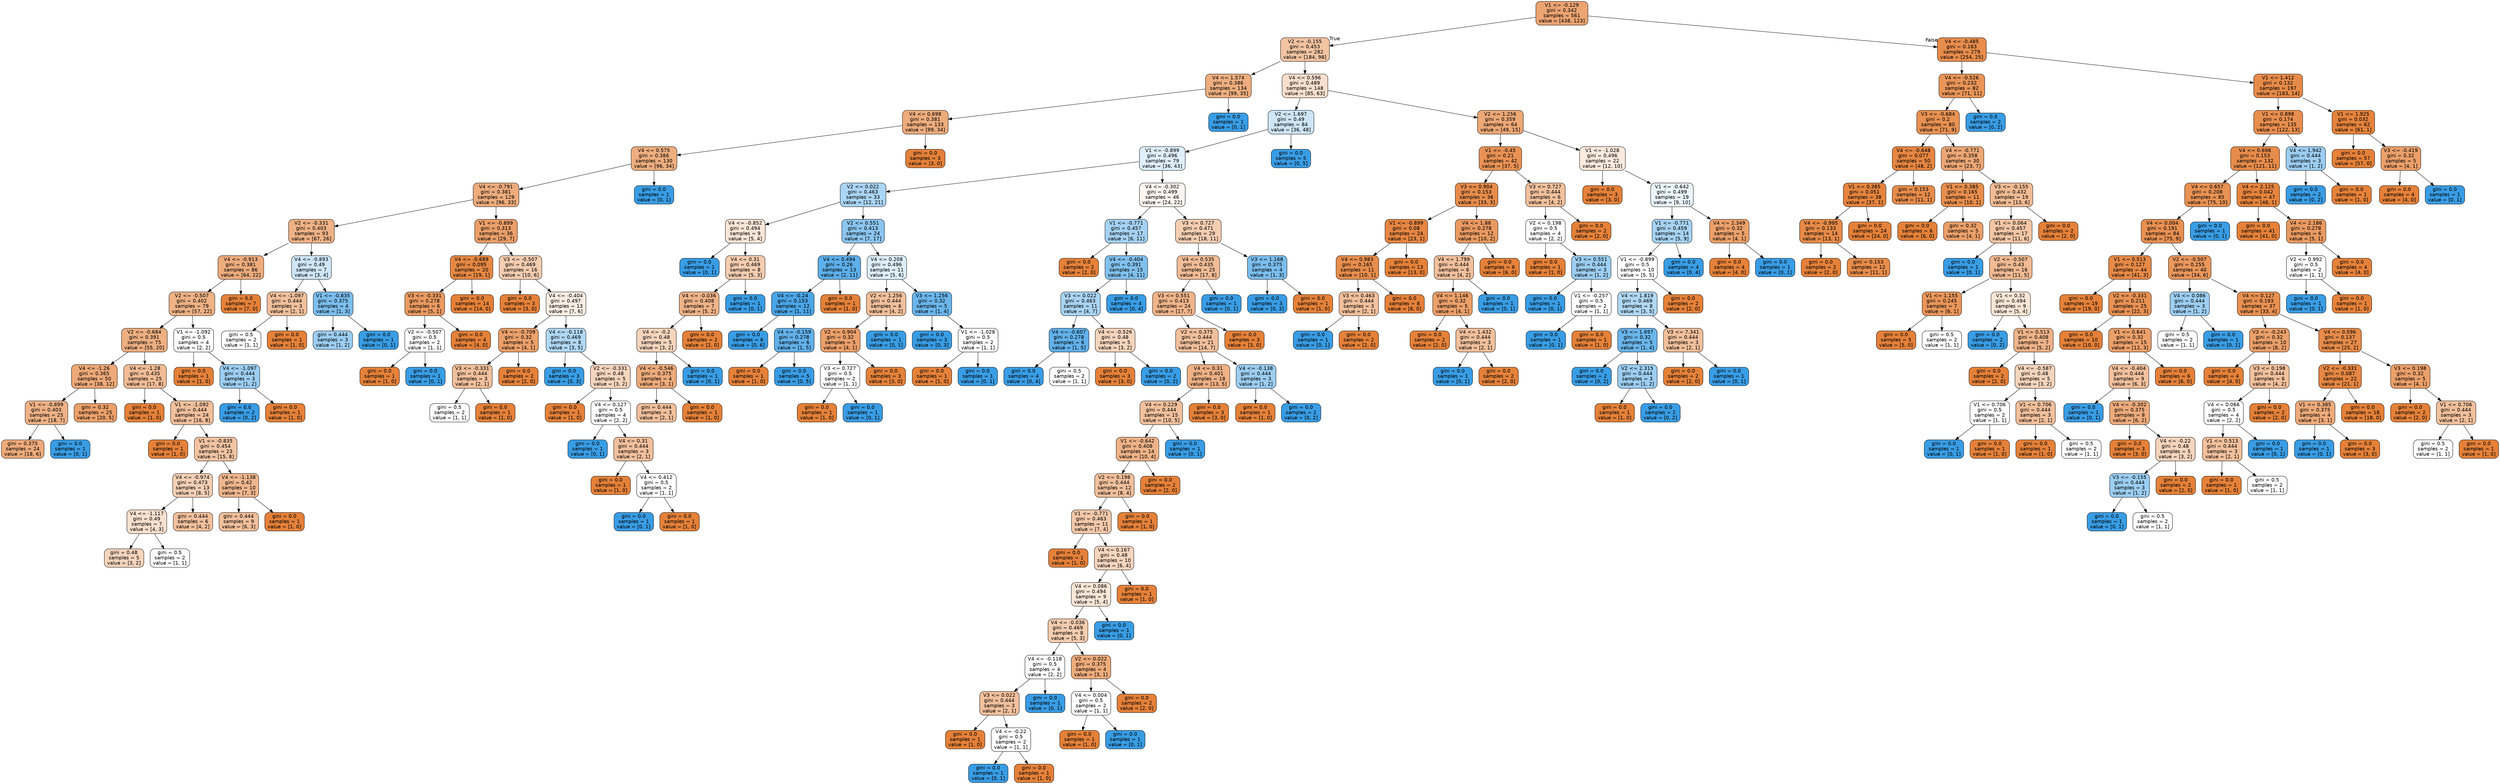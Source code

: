 digraph Tree {
node [shape=box, style="filled, rounded", color="black", fontname="helvetica"] ;
edge [fontname="helvetica"] ;
0 [label="V1 <= -0.129\ngini = 0.342\nsamples = 561\nvalue = [438, 123]", fillcolor="#eca471"] ;
1 [label="V2 <= -0.155\ngini = 0.453\nsamples = 282\nvalue = [184, 98]", fillcolor="#f3c4a2"] ;
0 -> 1 [labeldistance=2.5, labelangle=45, headlabel="True"] ;
2 [label="V4 <= 1.574\ngini = 0.386\nsamples = 134\nvalue = [99, 35]", fillcolor="#eeae7f"] ;
1 -> 2 ;
3 [label="V4 <= 0.698\ngini = 0.381\nsamples = 133\nvalue = [99, 34]", fillcolor="#eeac7d"] ;
2 -> 3 ;
4 [label="V4 <= 0.575\ngini = 0.386\nsamples = 130\nvalue = [96, 34]", fillcolor="#eeae7f"] ;
3 -> 4 ;
5 [label="V4 <= -0.791\ngini = 0.381\nsamples = 129\nvalue = [96, 33]", fillcolor="#eeac7d"] ;
4 -> 5 ;
6 [label="V2 <= -0.331\ngini = 0.403\nsamples = 93\nvalue = [67, 26]", fillcolor="#efb286"] ;
5 -> 6 ;
7 [label="V4 <= -0.913\ngini = 0.381\nsamples = 86\nvalue = [64, 22]", fillcolor="#eeac7d"] ;
6 -> 7 ;
8 [label="V2 <= -0.507\ngini = 0.402\nsamples = 79\nvalue = [57, 22]", fillcolor="#efb285"] ;
7 -> 8 ;
9 [label="V2 <= -0.684\ngini = 0.391\nsamples = 75\nvalue = [55, 20]", fillcolor="#eeaf81"] ;
8 -> 9 ;
10 [label="V4 <= -1.26\ngini = 0.365\nsamples = 50\nvalue = [38, 12]", fillcolor="#eda978"] ;
9 -> 10 ;
11 [label="V1 <= -0.899\ngini = 0.403\nsamples = 25\nvalue = [18, 7]", fillcolor="#efb286"] ;
10 -> 11 ;
12 [label="gini = 0.375\nsamples = 24\nvalue = [18, 6]", fillcolor="#eeab7b"] ;
11 -> 12 ;
13 [label="gini = 0.0\nsamples = 1\nvalue = [0, 1]", fillcolor="#399de5"] ;
11 -> 13 ;
14 [label="gini = 0.32\nsamples = 25\nvalue = [20, 5]", fillcolor="#eca06a"] ;
10 -> 14 ;
15 [label="V4 <= -1.28\ngini = 0.435\nsamples = 25\nvalue = [17, 8]", fillcolor="#f1bc96"] ;
9 -> 15 ;
16 [label="gini = 0.0\nsamples = 1\nvalue = [1, 0]", fillcolor="#e58139"] ;
15 -> 16 ;
17 [label="V1 <= -1.092\ngini = 0.444\nsamples = 24\nvalue = [16, 8]", fillcolor="#f2c09c"] ;
15 -> 17 ;
18 [label="gini = 0.0\nsamples = 1\nvalue = [1, 0]", fillcolor="#e58139"] ;
17 -> 18 ;
19 [label="V1 <= -0.835\ngini = 0.454\nsamples = 23\nvalue = [15, 8]", fillcolor="#f3c4a3"] ;
17 -> 19 ;
20 [label="V4 <= -0.974\ngini = 0.473\nsamples = 13\nvalue = [8, 5]", fillcolor="#f5d0b5"] ;
19 -> 20 ;
21 [label="V4 <= -1.117\ngini = 0.49\nsamples = 7\nvalue = [4, 3]", fillcolor="#f8e0ce"] ;
20 -> 21 ;
22 [label="gini = 0.48\nsamples = 5\nvalue = [3, 2]", fillcolor="#f6d5bd"] ;
21 -> 22 ;
23 [label="gini = 0.5\nsamples = 2\nvalue = [1, 1]", fillcolor="#ffffff"] ;
21 -> 23 ;
24 [label="gini = 0.444\nsamples = 6\nvalue = [4, 2]", fillcolor="#f2c09c"] ;
20 -> 24 ;
25 [label="V4 <= -1.138\ngini = 0.42\nsamples = 10\nvalue = [7, 3]", fillcolor="#f0b78e"] ;
19 -> 25 ;
26 [label="gini = 0.444\nsamples = 9\nvalue = [6, 3]", fillcolor="#f2c09c"] ;
25 -> 26 ;
27 [label="gini = 0.0\nsamples = 1\nvalue = [1, 0]", fillcolor="#e58139"] ;
25 -> 27 ;
28 [label="V1 <= -1.092\ngini = 0.5\nsamples = 4\nvalue = [2, 2]", fillcolor="#ffffff"] ;
8 -> 28 ;
29 [label="gini = 0.0\nsamples = 1\nvalue = [1, 0]", fillcolor="#e58139"] ;
28 -> 29 ;
30 [label="V4 <= -1.097\ngini = 0.444\nsamples = 3\nvalue = [1, 2]", fillcolor="#9ccef2"] ;
28 -> 30 ;
31 [label="gini = 0.0\nsamples = 2\nvalue = [0, 2]", fillcolor="#399de5"] ;
30 -> 31 ;
32 [label="gini = 0.0\nsamples = 1\nvalue = [1, 0]", fillcolor="#e58139"] ;
30 -> 32 ;
33 [label="gini = 0.0\nsamples = 7\nvalue = [7, 0]", fillcolor="#e58139"] ;
7 -> 33 ;
34 [label="V4 <= -0.893\ngini = 0.49\nsamples = 7\nvalue = [3, 4]", fillcolor="#cee6f8"] ;
6 -> 34 ;
35 [label="V4 <= -1.097\ngini = 0.444\nsamples = 3\nvalue = [2, 1]", fillcolor="#f2c09c"] ;
34 -> 35 ;
36 [label="gini = 0.5\nsamples = 2\nvalue = [1, 1]", fillcolor="#ffffff"] ;
35 -> 36 ;
37 [label="gini = 0.0\nsamples = 1\nvalue = [1, 0]", fillcolor="#e58139"] ;
35 -> 37 ;
38 [label="V1 <= -0.835\ngini = 0.375\nsamples = 4\nvalue = [1, 3]", fillcolor="#7bbeee"] ;
34 -> 38 ;
39 [label="gini = 0.444\nsamples = 3\nvalue = [1, 2]", fillcolor="#9ccef2"] ;
38 -> 39 ;
40 [label="gini = 0.0\nsamples = 1\nvalue = [0, 1]", fillcolor="#399de5"] ;
38 -> 40 ;
41 [label="V1 <= -0.899\ngini = 0.313\nsamples = 36\nvalue = [29, 7]", fillcolor="#eb9f69"] ;
5 -> 41 ;
42 [label="V4 <= -0.689\ngini = 0.095\nsamples = 20\nvalue = [19, 1]", fillcolor="#e68843"] ;
41 -> 42 ;
43 [label="V3 <= -0.331\ngini = 0.278\nsamples = 6\nvalue = [5, 1]", fillcolor="#ea9a61"] ;
42 -> 43 ;
44 [label="V2 <= -0.507\ngini = 0.5\nsamples = 2\nvalue = [1, 1]", fillcolor="#ffffff"] ;
43 -> 44 ;
45 [label="gini = 0.0\nsamples = 1\nvalue = [1, 0]", fillcolor="#e58139"] ;
44 -> 45 ;
46 [label="gini = 0.0\nsamples = 1\nvalue = [0, 1]", fillcolor="#399de5"] ;
44 -> 46 ;
47 [label="gini = 0.0\nsamples = 4\nvalue = [4, 0]", fillcolor="#e58139"] ;
43 -> 47 ;
48 [label="gini = 0.0\nsamples = 14\nvalue = [14, 0]", fillcolor="#e58139"] ;
42 -> 48 ;
49 [label="V3 <= -0.507\ngini = 0.469\nsamples = 16\nvalue = [10, 6]", fillcolor="#f5cdb0"] ;
41 -> 49 ;
50 [label="gini = 0.0\nsamples = 3\nvalue = [3, 0]", fillcolor="#e58139"] ;
49 -> 50 ;
51 [label="V4 <= -0.404\ngini = 0.497\nsamples = 13\nvalue = [7, 6]", fillcolor="#fbede3"] ;
49 -> 51 ;
52 [label="V4 <= -0.709\ngini = 0.32\nsamples = 5\nvalue = [4, 1]", fillcolor="#eca06a"] ;
51 -> 52 ;
53 [label="V3 <= -0.331\ngini = 0.444\nsamples = 3\nvalue = [2, 1]", fillcolor="#f2c09c"] ;
52 -> 53 ;
54 [label="gini = 0.5\nsamples = 2\nvalue = [1, 1]", fillcolor="#ffffff"] ;
53 -> 54 ;
55 [label="gini = 0.0\nsamples = 1\nvalue = [1, 0]", fillcolor="#e58139"] ;
53 -> 55 ;
56 [label="gini = 0.0\nsamples = 2\nvalue = [2, 0]", fillcolor="#e58139"] ;
52 -> 56 ;
57 [label="V4 <= -0.118\ngini = 0.469\nsamples = 8\nvalue = [3, 5]", fillcolor="#b0d8f5"] ;
51 -> 57 ;
58 [label="gini = 0.0\nsamples = 3\nvalue = [0, 3]", fillcolor="#399de5"] ;
57 -> 58 ;
59 [label="V2 <= -0.331\ngini = 0.48\nsamples = 5\nvalue = [3, 2]", fillcolor="#f6d5bd"] ;
57 -> 59 ;
60 [label="gini = 0.0\nsamples = 1\nvalue = [1, 0]", fillcolor="#e58139"] ;
59 -> 60 ;
61 [label="V4 <= 0.127\ngini = 0.5\nsamples = 4\nvalue = [2, 2]", fillcolor="#ffffff"] ;
59 -> 61 ;
62 [label="gini = 0.0\nsamples = 1\nvalue = [0, 1]", fillcolor="#399de5"] ;
61 -> 62 ;
63 [label="V4 <= 0.31\ngini = 0.444\nsamples = 3\nvalue = [2, 1]", fillcolor="#f2c09c"] ;
61 -> 63 ;
64 [label="gini = 0.0\nsamples = 1\nvalue = [1, 0]", fillcolor="#e58139"] ;
63 -> 64 ;
65 [label="V4 <= 0.412\ngini = 0.5\nsamples = 2\nvalue = [1, 1]", fillcolor="#ffffff"] ;
63 -> 65 ;
66 [label="gini = 0.0\nsamples = 1\nvalue = [0, 1]", fillcolor="#399de5"] ;
65 -> 66 ;
67 [label="gini = 0.0\nsamples = 1\nvalue = [1, 0]", fillcolor="#e58139"] ;
65 -> 67 ;
68 [label="gini = 0.0\nsamples = 1\nvalue = [0, 1]", fillcolor="#399de5"] ;
4 -> 68 ;
69 [label="gini = 0.0\nsamples = 3\nvalue = [3, 0]", fillcolor="#e58139"] ;
3 -> 69 ;
70 [label="gini = 0.0\nsamples = 1\nvalue = [0, 1]", fillcolor="#399de5"] ;
2 -> 70 ;
71 [label="V4 <= 0.596\ngini = 0.489\nsamples = 148\nvalue = [85, 63]", fillcolor="#f8decc"] ;
1 -> 71 ;
72 [label="V2 <= 1.697\ngini = 0.49\nsamples = 84\nvalue = [36, 48]", fillcolor="#cee6f8"] ;
71 -> 72 ;
73 [label="V1 <= -0.899\ngini = 0.496\nsamples = 79\nvalue = [36, 43]", fillcolor="#dfeffb"] ;
72 -> 73 ;
74 [label="V2 <= 0.022\ngini = 0.463\nsamples = 33\nvalue = [12, 21]", fillcolor="#aad5f4"] ;
73 -> 74 ;
75 [label="V4 <= -0.852\ngini = 0.494\nsamples = 9\nvalue = [5, 4]", fillcolor="#fae6d7"] ;
74 -> 75 ;
76 [label="gini = 0.0\nsamples = 1\nvalue = [0, 1]", fillcolor="#399de5"] ;
75 -> 76 ;
77 [label="V4 <= 0.31\ngini = 0.469\nsamples = 8\nvalue = [5, 3]", fillcolor="#f5cdb0"] ;
75 -> 77 ;
78 [label="V4 <= -0.036\ngini = 0.408\nsamples = 7\nvalue = [5, 2]", fillcolor="#efb388"] ;
77 -> 78 ;
79 [label="V4 <= -0.2\ngini = 0.48\nsamples = 5\nvalue = [3, 2]", fillcolor="#f6d5bd"] ;
78 -> 79 ;
80 [label="V4 <= -0.546\ngini = 0.375\nsamples = 4\nvalue = [3, 1]", fillcolor="#eeab7b"] ;
79 -> 80 ;
81 [label="gini = 0.444\nsamples = 3\nvalue = [2, 1]", fillcolor="#f2c09c"] ;
80 -> 81 ;
82 [label="gini = 0.0\nsamples = 1\nvalue = [1, 0]", fillcolor="#e58139"] ;
80 -> 82 ;
83 [label="gini = 0.0\nsamples = 1\nvalue = [0, 1]", fillcolor="#399de5"] ;
79 -> 83 ;
84 [label="gini = 0.0\nsamples = 2\nvalue = [2, 0]", fillcolor="#e58139"] ;
78 -> 84 ;
85 [label="gini = 0.0\nsamples = 1\nvalue = [0, 1]", fillcolor="#399de5"] ;
77 -> 85 ;
86 [label="V2 <= 0.551\ngini = 0.413\nsamples = 24\nvalue = [7, 17]", fillcolor="#8bc5f0"] ;
74 -> 86 ;
87 [label="V4 <= 0.494\ngini = 0.26\nsamples = 13\nvalue = [2, 11]", fillcolor="#5dafea"] ;
86 -> 87 ;
88 [label="V4 <= -0.24\ngini = 0.153\nsamples = 12\nvalue = [1, 11]", fillcolor="#4ba6e7"] ;
87 -> 88 ;
89 [label="gini = 0.0\nsamples = 6\nvalue = [0, 6]", fillcolor="#399de5"] ;
88 -> 89 ;
90 [label="V4 <= -0.159\ngini = 0.278\nsamples = 6\nvalue = [1, 5]", fillcolor="#61b1ea"] ;
88 -> 90 ;
91 [label="gini = 0.0\nsamples = 1\nvalue = [1, 0]", fillcolor="#e58139"] ;
90 -> 91 ;
92 [label="gini = 0.0\nsamples = 5\nvalue = [0, 5]", fillcolor="#399de5"] ;
90 -> 92 ;
93 [label="gini = 0.0\nsamples = 1\nvalue = [1, 0]", fillcolor="#e58139"] ;
87 -> 93 ;
94 [label="V4 <= 0.208\ngini = 0.496\nsamples = 11\nvalue = [5, 6]", fillcolor="#deeffb"] ;
86 -> 94 ;
95 [label="V2 <= 1.256\ngini = 0.444\nsamples = 6\nvalue = [4, 2]", fillcolor="#f2c09c"] ;
94 -> 95 ;
96 [label="V2 <= 0.904\ngini = 0.32\nsamples = 5\nvalue = [4, 1]", fillcolor="#eca06a"] ;
95 -> 96 ;
97 [label="V3 <= 0.727\ngini = 0.5\nsamples = 2\nvalue = [1, 1]", fillcolor="#ffffff"] ;
96 -> 97 ;
98 [label="gini = 0.0\nsamples = 1\nvalue = [1, 0]", fillcolor="#e58139"] ;
97 -> 98 ;
99 [label="gini = 0.0\nsamples = 1\nvalue = [0, 1]", fillcolor="#399de5"] ;
97 -> 99 ;
100 [label="gini = 0.0\nsamples = 3\nvalue = [3, 0]", fillcolor="#e58139"] ;
96 -> 100 ;
101 [label="gini = 0.0\nsamples = 1\nvalue = [0, 1]", fillcolor="#399de5"] ;
95 -> 101 ;
102 [label="V3 <= 1.256\ngini = 0.32\nsamples = 5\nvalue = [1, 4]", fillcolor="#6ab6ec"] ;
94 -> 102 ;
103 [label="gini = 0.0\nsamples = 3\nvalue = [0, 3]", fillcolor="#399de5"] ;
102 -> 103 ;
104 [label="V1 <= -1.028\ngini = 0.5\nsamples = 2\nvalue = [1, 1]", fillcolor="#ffffff"] ;
102 -> 104 ;
105 [label="gini = 0.0\nsamples = 1\nvalue = [1, 0]", fillcolor="#e58139"] ;
104 -> 105 ;
106 [label="gini = 0.0\nsamples = 1\nvalue = [0, 1]", fillcolor="#399de5"] ;
104 -> 106 ;
107 [label="V4 <= -0.302\ngini = 0.499\nsamples = 46\nvalue = [24, 22]", fillcolor="#fdf5ef"] ;
73 -> 107 ;
108 [label="V1 <= -0.771\ngini = 0.457\nsamples = 17\nvalue = [6, 11]", fillcolor="#a5d2f3"] ;
107 -> 108 ;
109 [label="gini = 0.0\nsamples = 2\nvalue = [2, 0]", fillcolor="#e58139"] ;
108 -> 109 ;
110 [label="V4 <= -0.404\ngini = 0.391\nsamples = 15\nvalue = [4, 11]", fillcolor="#81c1ee"] ;
108 -> 110 ;
111 [label="V3 <= 0.022\ngini = 0.463\nsamples = 11\nvalue = [4, 7]", fillcolor="#aad5f4"] ;
110 -> 111 ;
112 [label="V4 <= -0.607\ngini = 0.278\nsamples = 6\nvalue = [1, 5]", fillcolor="#61b1ea"] ;
111 -> 112 ;
113 [label="gini = 0.0\nsamples = 4\nvalue = [0, 4]", fillcolor="#399de5"] ;
112 -> 113 ;
114 [label="gini = 0.5\nsamples = 2\nvalue = [1, 1]", fillcolor="#ffffff"] ;
112 -> 114 ;
115 [label="V4 <= -0.526\ngini = 0.48\nsamples = 5\nvalue = [3, 2]", fillcolor="#f6d5bd"] ;
111 -> 115 ;
116 [label="gini = 0.0\nsamples = 3\nvalue = [3, 0]", fillcolor="#e58139"] ;
115 -> 116 ;
117 [label="gini = 0.0\nsamples = 2\nvalue = [0, 2]", fillcolor="#399de5"] ;
115 -> 117 ;
118 [label="gini = 0.0\nsamples = 4\nvalue = [0, 4]", fillcolor="#399de5"] ;
110 -> 118 ;
119 [label="V3 <= 0.727\ngini = 0.471\nsamples = 29\nvalue = [18, 11]", fillcolor="#f5ceb2"] ;
107 -> 119 ;
120 [label="V4 <= 0.535\ngini = 0.435\nsamples = 25\nvalue = [17, 8]", fillcolor="#f1bc96"] ;
119 -> 120 ;
121 [label="V3 <= 0.551\ngini = 0.413\nsamples = 24\nvalue = [17, 7]", fillcolor="#f0b58b"] ;
120 -> 121 ;
122 [label="V2 <= 0.375\ngini = 0.444\nsamples = 21\nvalue = [14, 7]", fillcolor="#f2c09c"] ;
121 -> 122 ;
123 [label="V4 <= 0.31\ngini = 0.401\nsamples = 18\nvalue = [13, 5]", fillcolor="#efb185"] ;
122 -> 123 ;
124 [label="V4 <= 0.229\ngini = 0.444\nsamples = 15\nvalue = [10, 5]", fillcolor="#f2c09c"] ;
123 -> 124 ;
125 [label="V1 <= -0.642\ngini = 0.408\nsamples = 14\nvalue = [10, 4]", fillcolor="#efb388"] ;
124 -> 125 ;
126 [label="V2 <= 0.198\ngini = 0.444\nsamples = 12\nvalue = [8, 4]", fillcolor="#f2c09c"] ;
125 -> 126 ;
127 [label="V1 <= -0.771\ngini = 0.463\nsamples = 11\nvalue = [7, 4]", fillcolor="#f4c9aa"] ;
126 -> 127 ;
128 [label="gini = 0.0\nsamples = 1\nvalue = [1, 0]", fillcolor="#e58139"] ;
127 -> 128 ;
129 [label="V4 <= 0.167\ngini = 0.48\nsamples = 10\nvalue = [6, 4]", fillcolor="#f6d5bd"] ;
127 -> 129 ;
130 [label="V4 <= 0.086\ngini = 0.494\nsamples = 9\nvalue = [5, 4]", fillcolor="#fae6d7"] ;
129 -> 130 ;
131 [label="V4 <= -0.036\ngini = 0.469\nsamples = 8\nvalue = [5, 3]", fillcolor="#f5cdb0"] ;
130 -> 131 ;
132 [label="V4 <= -0.118\ngini = 0.5\nsamples = 4\nvalue = [2, 2]", fillcolor="#ffffff"] ;
131 -> 132 ;
133 [label="V3 <= 0.022\ngini = 0.444\nsamples = 3\nvalue = [2, 1]", fillcolor="#f2c09c"] ;
132 -> 133 ;
134 [label="gini = 0.0\nsamples = 1\nvalue = [1, 0]", fillcolor="#e58139"] ;
133 -> 134 ;
135 [label="V4 <= -0.22\ngini = 0.5\nsamples = 2\nvalue = [1, 1]", fillcolor="#ffffff"] ;
133 -> 135 ;
136 [label="gini = 0.0\nsamples = 1\nvalue = [0, 1]", fillcolor="#399de5"] ;
135 -> 136 ;
137 [label="gini = 0.0\nsamples = 1\nvalue = [1, 0]", fillcolor="#e58139"] ;
135 -> 137 ;
138 [label="gini = 0.0\nsamples = 1\nvalue = [0, 1]", fillcolor="#399de5"] ;
132 -> 138 ;
139 [label="V2 <= 0.022\ngini = 0.375\nsamples = 4\nvalue = [3, 1]", fillcolor="#eeab7b"] ;
131 -> 139 ;
140 [label="V4 <= 0.004\ngini = 0.5\nsamples = 2\nvalue = [1, 1]", fillcolor="#ffffff"] ;
139 -> 140 ;
141 [label="gini = 0.0\nsamples = 1\nvalue = [1, 0]", fillcolor="#e58139"] ;
140 -> 141 ;
142 [label="gini = 0.0\nsamples = 1\nvalue = [0, 1]", fillcolor="#399de5"] ;
140 -> 142 ;
143 [label="gini = 0.0\nsamples = 2\nvalue = [2, 0]", fillcolor="#e58139"] ;
139 -> 143 ;
144 [label="gini = 0.0\nsamples = 1\nvalue = [0, 1]", fillcolor="#399de5"] ;
130 -> 144 ;
145 [label="gini = 0.0\nsamples = 1\nvalue = [1, 0]", fillcolor="#e58139"] ;
129 -> 145 ;
146 [label="gini = 0.0\nsamples = 1\nvalue = [1, 0]", fillcolor="#e58139"] ;
126 -> 146 ;
147 [label="gini = 0.0\nsamples = 2\nvalue = [2, 0]", fillcolor="#e58139"] ;
125 -> 147 ;
148 [label="gini = 0.0\nsamples = 1\nvalue = [0, 1]", fillcolor="#399de5"] ;
124 -> 148 ;
149 [label="gini = 0.0\nsamples = 3\nvalue = [3, 0]", fillcolor="#e58139"] ;
123 -> 149 ;
150 [label="V4 <= -0.138\ngini = 0.444\nsamples = 3\nvalue = [1, 2]", fillcolor="#9ccef2"] ;
122 -> 150 ;
151 [label="gini = 0.0\nsamples = 1\nvalue = [1, 0]", fillcolor="#e58139"] ;
150 -> 151 ;
152 [label="gini = 0.0\nsamples = 2\nvalue = [0, 2]", fillcolor="#399de5"] ;
150 -> 152 ;
153 [label="gini = 0.0\nsamples = 3\nvalue = [3, 0]", fillcolor="#e58139"] ;
121 -> 153 ;
154 [label="gini = 0.0\nsamples = 1\nvalue = [0, 1]", fillcolor="#399de5"] ;
120 -> 154 ;
155 [label="V3 <= 1.168\ngini = 0.375\nsamples = 4\nvalue = [1, 3]", fillcolor="#7bbeee"] ;
119 -> 155 ;
156 [label="gini = 0.0\nsamples = 3\nvalue = [0, 3]", fillcolor="#399de5"] ;
155 -> 156 ;
157 [label="gini = 0.0\nsamples = 1\nvalue = [1, 0]", fillcolor="#e58139"] ;
155 -> 157 ;
158 [label="gini = 0.0\nsamples = 5\nvalue = [0, 5]", fillcolor="#399de5"] ;
72 -> 158 ;
159 [label="V2 <= 1.256\ngini = 0.359\nsamples = 64\nvalue = [49, 15]", fillcolor="#eda876"] ;
71 -> 159 ;
160 [label="V1 <= -0.45\ngini = 0.21\nsamples = 42\nvalue = [37, 5]", fillcolor="#e99254"] ;
159 -> 160 ;
161 [label="V3 <= 0.904\ngini = 0.153\nsamples = 36\nvalue = [33, 3]", fillcolor="#e78c4b"] ;
160 -> 161 ;
162 [label="V1 <= -0.899\ngini = 0.08\nsamples = 24\nvalue = [23, 1]", fillcolor="#e68642"] ;
161 -> 162 ;
163 [label="V4 <= 0.983\ngini = 0.165\nsamples = 11\nvalue = [10, 1]", fillcolor="#e88e4d"] ;
162 -> 163 ;
164 [label="V3 <= 0.463\ngini = 0.444\nsamples = 3\nvalue = [2, 1]", fillcolor="#f2c09c"] ;
163 -> 164 ;
165 [label="gini = 0.0\nsamples = 1\nvalue = [0, 1]", fillcolor="#399de5"] ;
164 -> 165 ;
166 [label="gini = 0.0\nsamples = 2\nvalue = [2, 0]", fillcolor="#e58139"] ;
164 -> 166 ;
167 [label="gini = 0.0\nsamples = 8\nvalue = [8, 0]", fillcolor="#e58139"] ;
163 -> 167 ;
168 [label="gini = 0.0\nsamples = 13\nvalue = [13, 0]", fillcolor="#e58139"] ;
162 -> 168 ;
169 [label="V4 <= 1.88\ngini = 0.278\nsamples = 12\nvalue = [10, 2]", fillcolor="#ea9a61"] ;
161 -> 169 ;
170 [label="V4 <= 1.799\ngini = 0.444\nsamples = 6\nvalue = [4, 2]", fillcolor="#f2c09c"] ;
169 -> 170 ;
171 [label="V4 <= 1.146\ngini = 0.32\nsamples = 5\nvalue = [4, 1]", fillcolor="#eca06a"] ;
170 -> 171 ;
172 [label="gini = 0.0\nsamples = 2\nvalue = [2, 0]", fillcolor="#e58139"] ;
171 -> 172 ;
173 [label="V4 <= 1.432\ngini = 0.444\nsamples = 3\nvalue = [2, 1]", fillcolor="#f2c09c"] ;
171 -> 173 ;
174 [label="gini = 0.0\nsamples = 1\nvalue = [0, 1]", fillcolor="#399de5"] ;
173 -> 174 ;
175 [label="gini = 0.0\nsamples = 2\nvalue = [2, 0]", fillcolor="#e58139"] ;
173 -> 175 ;
176 [label="gini = 0.0\nsamples = 1\nvalue = [0, 1]", fillcolor="#399de5"] ;
170 -> 176 ;
177 [label="gini = 0.0\nsamples = 6\nvalue = [6, 0]", fillcolor="#e58139"] ;
169 -> 177 ;
178 [label="V3 <= 0.727\ngini = 0.444\nsamples = 6\nvalue = [4, 2]", fillcolor="#f2c09c"] ;
160 -> 178 ;
179 [label="V2 <= 0.198\ngini = 0.5\nsamples = 4\nvalue = [2, 2]", fillcolor="#ffffff"] ;
178 -> 179 ;
180 [label="gini = 0.0\nsamples = 1\nvalue = [1, 0]", fillcolor="#e58139"] ;
179 -> 180 ;
181 [label="V3 <= 0.551\ngini = 0.444\nsamples = 3\nvalue = [1, 2]", fillcolor="#9ccef2"] ;
179 -> 181 ;
182 [label="gini = 0.0\nsamples = 1\nvalue = [0, 1]", fillcolor="#399de5"] ;
181 -> 182 ;
183 [label="V1 <= -0.257\ngini = 0.5\nsamples = 2\nvalue = [1, 1]", fillcolor="#ffffff"] ;
181 -> 183 ;
184 [label="gini = 0.0\nsamples = 1\nvalue = [0, 1]", fillcolor="#399de5"] ;
183 -> 184 ;
185 [label="gini = 0.0\nsamples = 1\nvalue = [1, 0]", fillcolor="#e58139"] ;
183 -> 185 ;
186 [label="gini = 0.0\nsamples = 2\nvalue = [2, 0]", fillcolor="#e58139"] ;
178 -> 186 ;
187 [label="V1 <= -1.028\ngini = 0.496\nsamples = 22\nvalue = [12, 10]", fillcolor="#fbeade"] ;
159 -> 187 ;
188 [label="gini = 0.0\nsamples = 3\nvalue = [3, 0]", fillcolor="#e58139"] ;
187 -> 188 ;
189 [label="V1 <= -0.642\ngini = 0.499\nsamples = 19\nvalue = [9, 10]", fillcolor="#ebf5fc"] ;
187 -> 189 ;
190 [label="V1 <= -0.771\ngini = 0.459\nsamples = 14\nvalue = [5, 9]", fillcolor="#a7d3f3"] ;
189 -> 190 ;
191 [label="V1 <= -0.899\ngini = 0.5\nsamples = 10\nvalue = [5, 5]", fillcolor="#ffffff"] ;
190 -> 191 ;
192 [label="V4 <= 1.819\ngini = 0.469\nsamples = 8\nvalue = [3, 5]", fillcolor="#b0d8f5"] ;
191 -> 192 ;
193 [label="V3 <= 1.697\ngini = 0.32\nsamples = 5\nvalue = [1, 4]", fillcolor="#6ab6ec"] ;
192 -> 193 ;
194 [label="gini = 0.0\nsamples = 2\nvalue = [0, 2]", fillcolor="#399de5"] ;
193 -> 194 ;
195 [label="V2 <= 2.315\ngini = 0.444\nsamples = 3\nvalue = [1, 2]", fillcolor="#9ccef2"] ;
193 -> 195 ;
196 [label="gini = 0.0\nsamples = 1\nvalue = [1, 0]", fillcolor="#e58139"] ;
195 -> 196 ;
197 [label="gini = 0.0\nsamples = 2\nvalue = [0, 2]", fillcolor="#399de5"] ;
195 -> 197 ;
198 [label="V3 <= 7.341\ngini = 0.444\nsamples = 3\nvalue = [2, 1]", fillcolor="#f2c09c"] ;
192 -> 198 ;
199 [label="gini = 0.0\nsamples = 2\nvalue = [2, 0]", fillcolor="#e58139"] ;
198 -> 199 ;
200 [label="gini = 0.0\nsamples = 1\nvalue = [0, 1]", fillcolor="#399de5"] ;
198 -> 200 ;
201 [label="gini = 0.0\nsamples = 2\nvalue = [2, 0]", fillcolor="#e58139"] ;
191 -> 201 ;
202 [label="gini = 0.0\nsamples = 4\nvalue = [0, 4]", fillcolor="#399de5"] ;
190 -> 202 ;
203 [label="V4 <= 2.349\ngini = 0.32\nsamples = 5\nvalue = [4, 1]", fillcolor="#eca06a"] ;
189 -> 203 ;
204 [label="gini = 0.0\nsamples = 4\nvalue = [4, 0]", fillcolor="#e58139"] ;
203 -> 204 ;
205 [label="gini = 0.0\nsamples = 1\nvalue = [0, 1]", fillcolor="#399de5"] ;
203 -> 205 ;
206 [label="V4 <= -0.485\ngini = 0.163\nsamples = 279\nvalue = [254, 25]", fillcolor="#e88d4c"] ;
0 -> 206 [labeldistance=2.5, labelangle=-45, headlabel="False"] ;
207 [label="V4 <= -0.526\ngini = 0.232\nsamples = 82\nvalue = [71, 11]", fillcolor="#e99558"] ;
206 -> 207 ;
208 [label="V3 <= -0.684\ngini = 0.2\nsamples = 80\nvalue = [71, 9]", fillcolor="#e89152"] ;
207 -> 208 ;
209 [label="V4 <= -0.648\ngini = 0.077\nsamples = 50\nvalue = [48, 2]", fillcolor="#e68641"] ;
208 -> 209 ;
210 [label="V1 <= 0.385\ngini = 0.051\nsamples = 38\nvalue = [37, 1]", fillcolor="#e6843e"] ;
209 -> 210 ;
211 [label="V4 <= -0.995\ngini = 0.133\nsamples = 14\nvalue = [13, 1]", fillcolor="#e78b48"] ;
210 -> 211 ;
212 [label="gini = 0.0\nsamples = 2\nvalue = [2, 0]", fillcolor="#e58139"] ;
211 -> 212 ;
213 [label="gini = 0.153\nsamples = 12\nvalue = [11, 1]", fillcolor="#e78c4b"] ;
211 -> 213 ;
214 [label="gini = 0.0\nsamples = 24\nvalue = [24, 0]", fillcolor="#e58139"] ;
210 -> 214 ;
215 [label="gini = 0.153\nsamples = 12\nvalue = [11, 1]", fillcolor="#e78c4b"] ;
209 -> 215 ;
216 [label="V4 <= -0.771\ngini = 0.358\nsamples = 30\nvalue = [23, 7]", fillcolor="#eda775"] ;
208 -> 216 ;
217 [label="V1 <= 0.385\ngini = 0.165\nsamples = 11\nvalue = [10, 1]", fillcolor="#e88e4d"] ;
216 -> 217 ;
218 [label="gini = 0.0\nsamples = 6\nvalue = [6, 0]", fillcolor="#e58139"] ;
217 -> 218 ;
219 [label="gini = 0.32\nsamples = 5\nvalue = [4, 1]", fillcolor="#eca06a"] ;
217 -> 219 ;
220 [label="V3 <= -0.155\ngini = 0.432\nsamples = 19\nvalue = [13, 6]", fillcolor="#f1bb94"] ;
216 -> 220 ;
221 [label="V1 <= 0.064\ngini = 0.457\nsamples = 17\nvalue = [11, 6]", fillcolor="#f3c6a5"] ;
220 -> 221 ;
222 [label="gini = 0.0\nsamples = 1\nvalue = [0, 1]", fillcolor="#399de5"] ;
221 -> 222 ;
223 [label="V2 <= -0.507\ngini = 0.43\nsamples = 16\nvalue = [11, 5]", fillcolor="#f1ba93"] ;
221 -> 223 ;
224 [label="V1 <= 1.155\ngini = 0.245\nsamples = 7\nvalue = [6, 1]", fillcolor="#e9965a"] ;
223 -> 224 ;
225 [label="gini = 0.0\nsamples = 5\nvalue = [5, 0]", fillcolor="#e58139"] ;
224 -> 225 ;
226 [label="gini = 0.5\nsamples = 2\nvalue = [1, 1]", fillcolor="#ffffff"] ;
224 -> 226 ;
227 [label="V1 <= 0.32\ngini = 0.494\nsamples = 9\nvalue = [5, 4]", fillcolor="#fae6d7"] ;
223 -> 227 ;
228 [label="gini = 0.0\nsamples = 2\nvalue = [0, 2]", fillcolor="#399de5"] ;
227 -> 228 ;
229 [label="V1 <= 0.513\ngini = 0.408\nsamples = 7\nvalue = [5, 2]", fillcolor="#efb388"] ;
227 -> 229 ;
230 [label="gini = 0.0\nsamples = 2\nvalue = [2, 0]", fillcolor="#e58139"] ;
229 -> 230 ;
231 [label="V4 <= -0.587\ngini = 0.48\nsamples = 5\nvalue = [3, 2]", fillcolor="#f6d5bd"] ;
229 -> 231 ;
232 [label="V1 <= 0.706\ngini = 0.5\nsamples = 2\nvalue = [1, 1]", fillcolor="#ffffff"] ;
231 -> 232 ;
233 [label="gini = 0.0\nsamples = 1\nvalue = [0, 1]", fillcolor="#399de5"] ;
232 -> 233 ;
234 [label="gini = 0.0\nsamples = 1\nvalue = [1, 0]", fillcolor="#e58139"] ;
232 -> 234 ;
235 [label="V1 <= 0.706\ngini = 0.444\nsamples = 3\nvalue = [2, 1]", fillcolor="#f2c09c"] ;
231 -> 235 ;
236 [label="gini = 0.0\nsamples = 1\nvalue = [1, 0]", fillcolor="#e58139"] ;
235 -> 236 ;
237 [label="gini = 0.5\nsamples = 2\nvalue = [1, 1]", fillcolor="#ffffff"] ;
235 -> 237 ;
238 [label="gini = 0.0\nsamples = 2\nvalue = [2, 0]", fillcolor="#e58139"] ;
220 -> 238 ;
239 [label="gini = 0.0\nsamples = 2\nvalue = [0, 2]", fillcolor="#399de5"] ;
207 -> 239 ;
240 [label="V1 <= 1.412\ngini = 0.132\nsamples = 197\nvalue = [183, 14]", fillcolor="#e78b48"] ;
206 -> 240 ;
241 [label="V1 <= 0.898\ngini = 0.174\nsamples = 135\nvalue = [122, 13]", fillcolor="#e88e4e"] ;
240 -> 241 ;
242 [label="V4 <= 0.698\ngini = 0.153\nsamples = 132\nvalue = [121, 11]", fillcolor="#e78c4b"] ;
241 -> 242 ;
243 [label="V4 <= 0.657\ngini = 0.208\nsamples = 85\nvalue = [75, 10]", fillcolor="#e89253"] ;
242 -> 243 ;
244 [label="V4 <= 0.004\ngini = 0.191\nsamples = 84\nvalue = [75, 9]", fillcolor="#e89051"] ;
243 -> 244 ;
245 [label="V1 <= 0.513\ngini = 0.127\nsamples = 44\nvalue = [41, 3]", fillcolor="#e78a47"] ;
244 -> 245 ;
246 [label="gini = 0.0\nsamples = 19\nvalue = [19, 0]", fillcolor="#e58139"] ;
245 -> 246 ;
247 [label="V2 <= -0.331\ngini = 0.211\nsamples = 25\nvalue = [22, 3]", fillcolor="#e99254"] ;
245 -> 247 ;
248 [label="gini = 0.0\nsamples = 10\nvalue = [10, 0]", fillcolor="#e58139"] ;
247 -> 248 ;
249 [label="V1 <= 0.641\ngini = 0.32\nsamples = 15\nvalue = [12, 3]", fillcolor="#eca06a"] ;
247 -> 249 ;
250 [label="V4 <= -0.404\ngini = 0.444\nsamples = 9\nvalue = [6, 3]", fillcolor="#f2c09c"] ;
249 -> 250 ;
251 [label="gini = 0.0\nsamples = 1\nvalue = [0, 1]", fillcolor="#399de5"] ;
250 -> 251 ;
252 [label="V4 <= -0.302\ngini = 0.375\nsamples = 8\nvalue = [6, 2]", fillcolor="#eeab7b"] ;
250 -> 252 ;
253 [label="gini = 0.0\nsamples = 3\nvalue = [3, 0]", fillcolor="#e58139"] ;
252 -> 253 ;
254 [label="V4 <= -0.22\ngini = 0.48\nsamples = 5\nvalue = [3, 2]", fillcolor="#f6d5bd"] ;
252 -> 254 ;
255 [label="V3 <= -0.155\ngini = 0.444\nsamples = 3\nvalue = [1, 2]", fillcolor="#9ccef2"] ;
254 -> 255 ;
256 [label="gini = 0.0\nsamples = 1\nvalue = [0, 1]", fillcolor="#399de5"] ;
255 -> 256 ;
257 [label="gini = 0.5\nsamples = 2\nvalue = [1, 1]", fillcolor="#ffffff"] ;
255 -> 257 ;
258 [label="gini = 0.0\nsamples = 2\nvalue = [2, 0]", fillcolor="#e58139"] ;
254 -> 258 ;
259 [label="gini = 0.0\nsamples = 6\nvalue = [6, 0]", fillcolor="#e58139"] ;
249 -> 259 ;
260 [label="V2 <= -0.507\ngini = 0.255\nsamples = 40\nvalue = [34, 6]", fillcolor="#ea975c"] ;
244 -> 260 ;
261 [label="V4 <= 0.086\ngini = 0.444\nsamples = 3\nvalue = [1, 2]", fillcolor="#9ccef2"] ;
260 -> 261 ;
262 [label="gini = 0.5\nsamples = 2\nvalue = [1, 1]", fillcolor="#ffffff"] ;
261 -> 262 ;
263 [label="gini = 0.0\nsamples = 1\nvalue = [0, 1]", fillcolor="#399de5"] ;
261 -> 263 ;
264 [label="V4 <= 0.127\ngini = 0.193\nsamples = 37\nvalue = [33, 4]", fillcolor="#e89051"] ;
260 -> 264 ;
265 [label="V3 <= -0.243\ngini = 0.32\nsamples = 10\nvalue = [8, 2]", fillcolor="#eca06a"] ;
264 -> 265 ;
266 [label="gini = 0.0\nsamples = 4\nvalue = [4, 0]", fillcolor="#e58139"] ;
265 -> 266 ;
267 [label="V3 <= 0.198\ngini = 0.444\nsamples = 6\nvalue = [4, 2]", fillcolor="#f2c09c"] ;
265 -> 267 ;
268 [label="V4 <= 0.066\ngini = 0.5\nsamples = 4\nvalue = [2, 2]", fillcolor="#ffffff"] ;
267 -> 268 ;
269 [label="V1 <= 0.513\ngini = 0.444\nsamples = 3\nvalue = [2, 1]", fillcolor="#f2c09c"] ;
268 -> 269 ;
270 [label="gini = 0.0\nsamples = 1\nvalue = [1, 0]", fillcolor="#e58139"] ;
269 -> 270 ;
271 [label="gini = 0.5\nsamples = 2\nvalue = [1, 1]", fillcolor="#ffffff"] ;
269 -> 271 ;
272 [label="gini = 0.0\nsamples = 1\nvalue = [0, 1]", fillcolor="#399de5"] ;
268 -> 272 ;
273 [label="gini = 0.0\nsamples = 2\nvalue = [2, 0]", fillcolor="#e58139"] ;
267 -> 273 ;
274 [label="V4 <= 0.596\ngini = 0.137\nsamples = 27\nvalue = [25, 2]", fillcolor="#e78b49"] ;
264 -> 274 ;
275 [label="V2 <= -0.331\ngini = 0.087\nsamples = 22\nvalue = [21, 1]", fillcolor="#e68742"] ;
274 -> 275 ;
276 [label="V1 <= 0.385\ngini = 0.375\nsamples = 4\nvalue = [3, 1]", fillcolor="#eeab7b"] ;
275 -> 276 ;
277 [label="gini = 0.0\nsamples = 1\nvalue = [0, 1]", fillcolor="#399de5"] ;
276 -> 277 ;
278 [label="gini = 0.0\nsamples = 3\nvalue = [3, 0]", fillcolor="#e58139"] ;
276 -> 278 ;
279 [label="gini = 0.0\nsamples = 18\nvalue = [18, 0]", fillcolor="#e58139"] ;
275 -> 279 ;
280 [label="V3 <= 0.198\ngini = 0.32\nsamples = 5\nvalue = [4, 1]", fillcolor="#eca06a"] ;
274 -> 280 ;
281 [label="gini = 0.0\nsamples = 2\nvalue = [2, 0]", fillcolor="#e58139"] ;
280 -> 281 ;
282 [label="V1 <= 0.706\ngini = 0.444\nsamples = 3\nvalue = [2, 1]", fillcolor="#f2c09c"] ;
280 -> 282 ;
283 [label="gini = 0.5\nsamples = 2\nvalue = [1, 1]", fillcolor="#ffffff"] ;
282 -> 283 ;
284 [label="gini = 0.0\nsamples = 1\nvalue = [1, 0]", fillcolor="#e58139"] ;
282 -> 284 ;
285 [label="gini = 0.0\nsamples = 1\nvalue = [0, 1]", fillcolor="#399de5"] ;
243 -> 285 ;
286 [label="V4 <= 2.125\ngini = 0.042\nsamples = 47\nvalue = [46, 1]", fillcolor="#e6843d"] ;
242 -> 286 ;
287 [label="gini = 0.0\nsamples = 41\nvalue = [41, 0]", fillcolor="#e58139"] ;
286 -> 287 ;
288 [label="V4 <= 2.186\ngini = 0.278\nsamples = 6\nvalue = [5, 1]", fillcolor="#ea9a61"] ;
286 -> 288 ;
289 [label="V2 <= 0.992\ngini = 0.5\nsamples = 2\nvalue = [1, 1]", fillcolor="#ffffff"] ;
288 -> 289 ;
290 [label="gini = 0.0\nsamples = 1\nvalue = [0, 1]", fillcolor="#399de5"] ;
289 -> 290 ;
291 [label="gini = 0.0\nsamples = 1\nvalue = [1, 0]", fillcolor="#e58139"] ;
289 -> 291 ;
292 [label="gini = 0.0\nsamples = 4\nvalue = [4, 0]", fillcolor="#e58139"] ;
288 -> 292 ;
293 [label="V4 <= 1.942\ngini = 0.444\nsamples = 3\nvalue = [1, 2]", fillcolor="#9ccef2"] ;
241 -> 293 ;
294 [label="gini = 0.0\nsamples = 2\nvalue = [0, 2]", fillcolor="#399de5"] ;
293 -> 294 ;
295 [label="gini = 0.0\nsamples = 1\nvalue = [1, 0]", fillcolor="#e58139"] ;
293 -> 295 ;
296 [label="V1 <= 1.925\ngini = 0.032\nsamples = 62\nvalue = [61, 1]", fillcolor="#e5833c"] ;
240 -> 296 ;
297 [label="gini = 0.0\nsamples = 57\nvalue = [57, 0]", fillcolor="#e58139"] ;
296 -> 297 ;
298 [label="V3 <= -0.419\ngini = 0.32\nsamples = 5\nvalue = [4, 1]", fillcolor="#eca06a"] ;
296 -> 298 ;
299 [label="gini = 0.0\nsamples = 4\nvalue = [4, 0]", fillcolor="#e58139"] ;
298 -> 299 ;
300 [label="gini = 0.0\nsamples = 1\nvalue = [0, 1]", fillcolor="#399de5"] ;
298 -> 300 ;
}